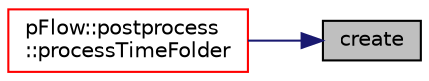 digraph "create"
{
 // LATEX_PDF_SIZE
  edge [fontname="Helvetica",fontsize="10",labelfontname="Helvetica",labelfontsize="10"];
  node [fontname="Helvetica",fontsize="10",shape=record];
  rankdir="RL";
  Node1 [label="create",height=0.2,width=0.4,color="black", fillcolor="grey75", style="filled", fontcolor="black",tooltip=" "];
  Node1 -> Node2 [dir="back",color="midnightblue",fontsize="10",style="solid",fontname="Helvetica"];
  Node2 [label="pFlow::postprocess\l::processTimeFolder",height=0.2,width=0.4,color="red", fillcolor="white", style="filled",URL="$classpFlow_1_1postprocess.html#a6c48ff6de30d5c44952ff4c593bb7815",tooltip=" "];
}
